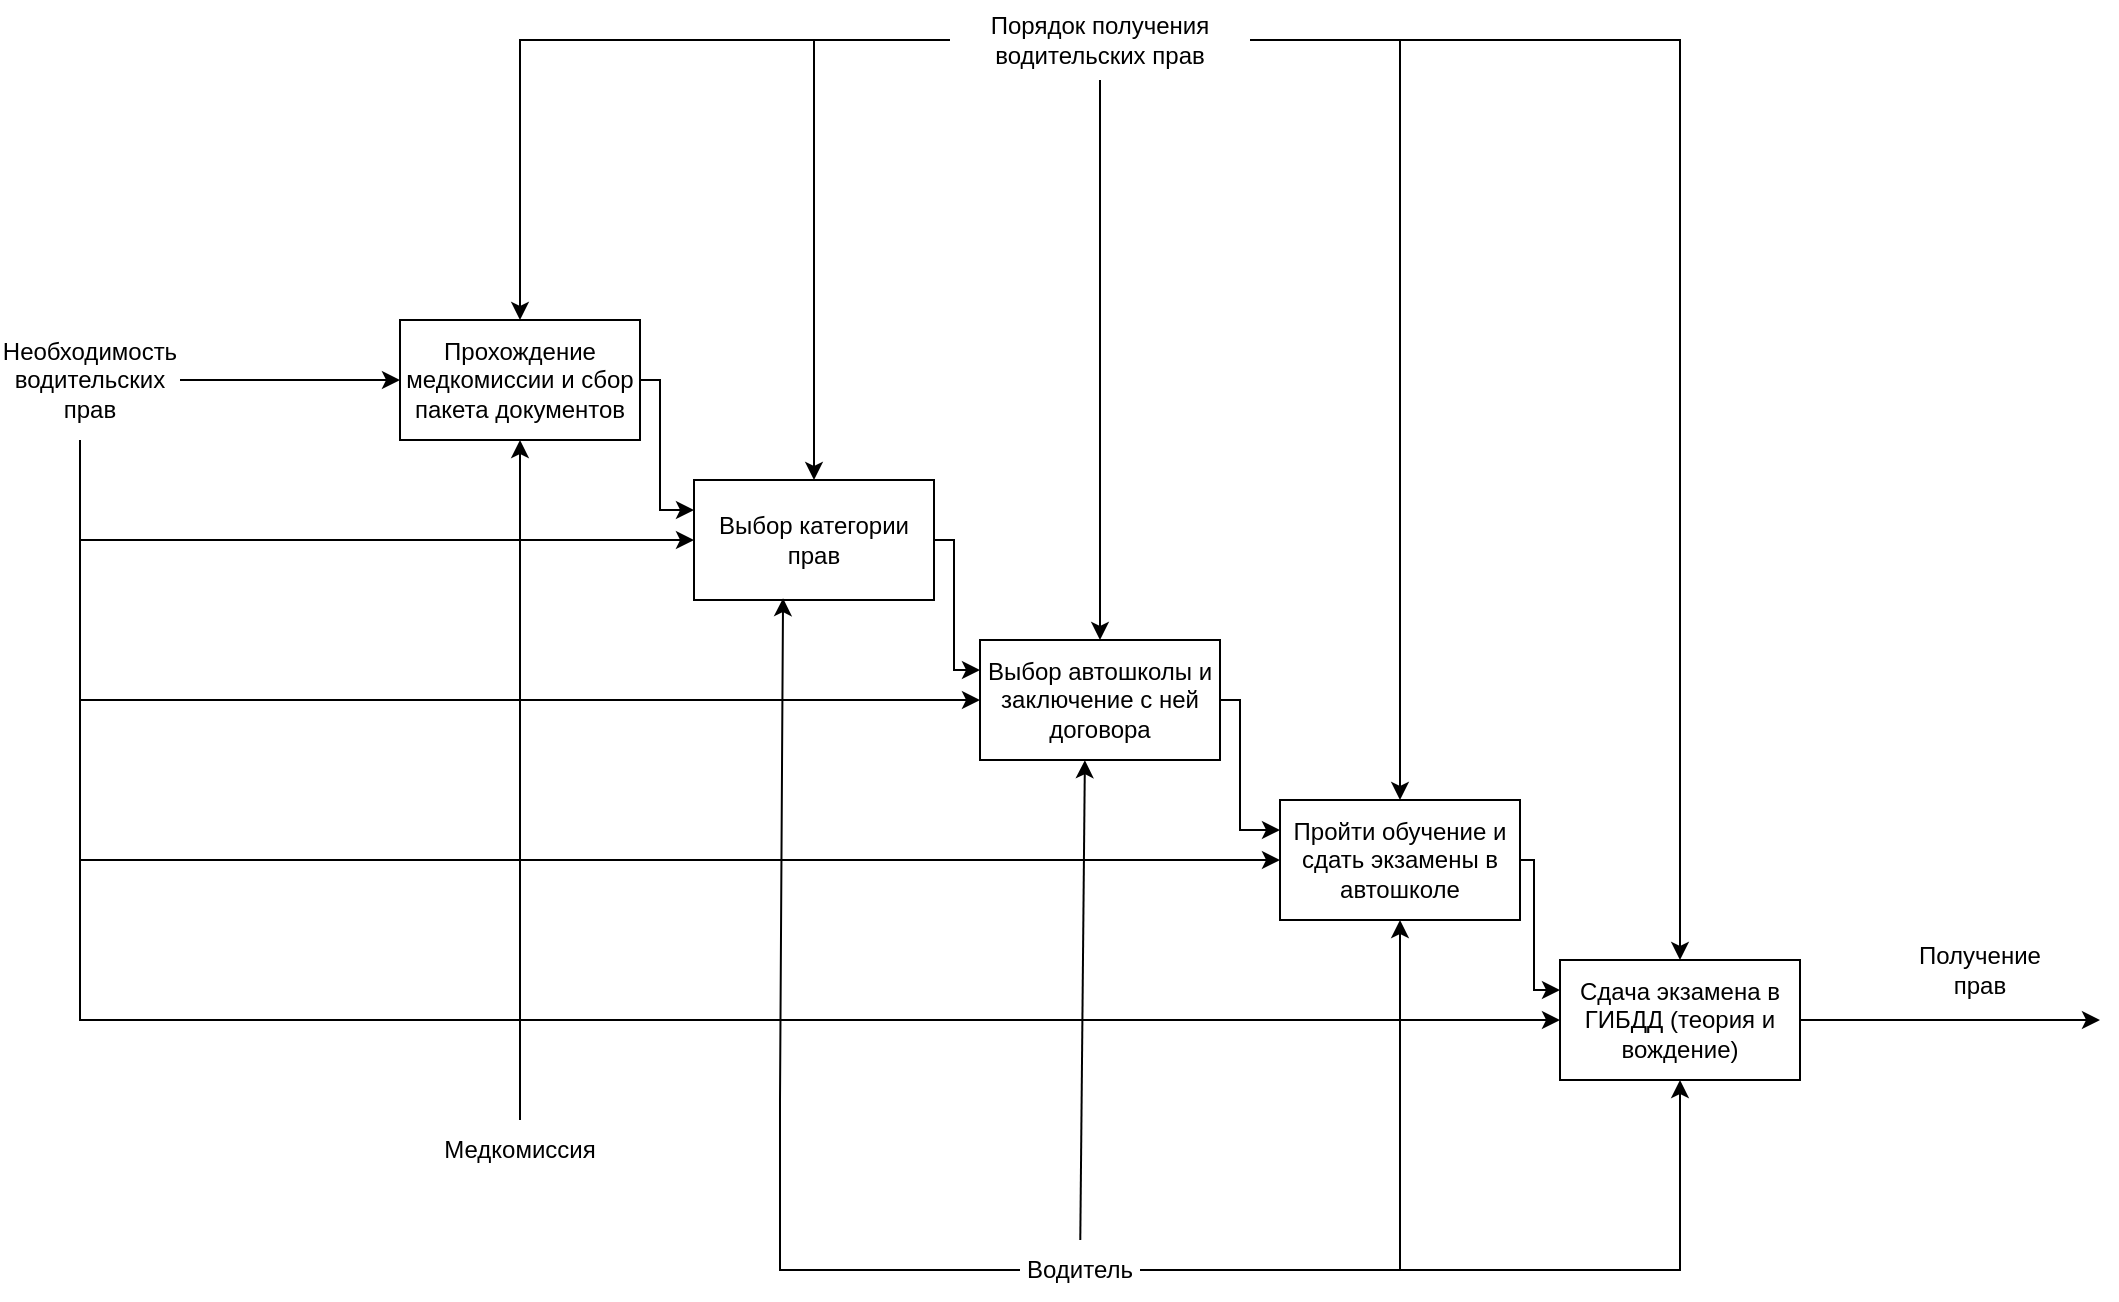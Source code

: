 <mxfile version="20.5.3" type="device"><diagram id="GcqSCWtwey5zq6cWlx4H" name="Страница 1"><mxGraphModel dx="1733" dy="493" grid="1" gridSize="10" guides="1" tooltips="1" connect="1" arrows="1" fold="1" page="1" pageScale="1" pageWidth="827" pageHeight="1169" math="0" shadow="0"><root><mxCell id="0"/><mxCell id="1" parent="0"/><mxCell id="Ii7LsG4xmf395hclMOR5-1" value="Необходимость водительских прав" style="text;html=1;strokeColor=none;fillColor=none;align=center;verticalAlign=middle;whiteSpace=wrap;rounded=0;" vertex="1" parent="1"><mxGeometry x="-460" y="405" width="90" height="50" as="geometry"/></mxCell><mxCell id="Ii7LsG4xmf395hclMOR5-2" value="" style="endArrow=classic;html=1;rounded=0;" edge="1" parent="1" source="Ii7LsG4xmf395hclMOR5-1" target="Ii7LsG4xmf395hclMOR5-5"><mxGeometry width="50" height="50" relative="1" as="geometry"><mxPoint x="140" y="645" as="sourcePoint"/><mxPoint x="-270" y="430" as="targetPoint"/></mxGeometry></mxCell><mxCell id="Ii7LsG4xmf395hclMOR5-3" value="Выбор категории прав" style="rounded=0;whiteSpace=wrap;html=1;" vertex="1" parent="1"><mxGeometry x="-113" y="480" width="120" height="60" as="geometry"/></mxCell><mxCell id="Ii7LsG4xmf395hclMOR5-4" value="Выбор автошколы и заключение с ней договора" style="rounded=0;whiteSpace=wrap;html=1;" vertex="1" parent="1"><mxGeometry x="30" y="560" width="120" height="60" as="geometry"/></mxCell><mxCell id="Ii7LsG4xmf395hclMOR5-5" value="Прохождение медкомиссии и сбор пакета документов" style="rounded=0;whiteSpace=wrap;html=1;" vertex="1" parent="1"><mxGeometry x="-260" y="400" width="120" height="60" as="geometry"/></mxCell><mxCell id="Ii7LsG4xmf395hclMOR5-6" value="Пройти обучение и сдать экзамены в автошколе" style="rounded=0;whiteSpace=wrap;html=1;" vertex="1" parent="1"><mxGeometry x="180" y="640" width="120" height="60" as="geometry"/></mxCell><mxCell id="Ii7LsG4xmf395hclMOR5-7" value="Сдача экзамена в ГИБДД (теория и вождение)&lt;span style=&quot;color: rgba(0, 0, 0, 0); font-family: monospace; font-size: 0px; text-align: start;&quot;&gt;%3CmxGraphModel%3E%3Croot%3E%3CmxCell%20id%3D%220%22%2F%3E%3CmxCell%20id%3D%221%22%20parent%3D%220%22%2F%3E%3CmxCell%20id%3D%222%22%20value%3D%22%22%20style%3D%22rounded%3D0%3BwhiteSpace%3Dwrap%3Bhtml%3D1%3B%22%20vertex%3D%221%22%20parent%3D%221%22%3E%3CmxGeometry%20x%3D%22-550%22%20y%3D%22295%22%20width%3D%22120%22%20height%3D%2260%22%20as%3D%22geometry%22%2F%3E%3C%2FmxCell%3E%3C%2Froot%3E%3C%2FmxGraphModel%3E&lt;/span&gt;" style="rounded=0;whiteSpace=wrap;html=1;" vertex="1" parent="1"><mxGeometry x="320" y="720" width="120" height="60" as="geometry"/></mxCell><mxCell id="Ii7LsG4xmf395hclMOR5-8" value="" style="endArrow=classic;html=1;rounded=0;" edge="1" parent="1" source="Ii7LsG4xmf395hclMOR5-7"><mxGeometry width="50" height="50" relative="1" as="geometry"><mxPoint x="440.0" y="749.58" as="sourcePoint"/><mxPoint x="590" y="750" as="targetPoint"/></mxGeometry></mxCell><mxCell id="Ii7LsG4xmf395hclMOR5-9" value="Получение прав" style="text;html=1;strokeColor=none;fillColor=none;align=center;verticalAlign=middle;whiteSpace=wrap;rounded=0;" vertex="1" parent="1"><mxGeometry x="500" y="710" width="60" height="30" as="geometry"/></mxCell><mxCell id="Ii7LsG4xmf395hclMOR5-10" value="" style="endArrow=none;html=1;rounded=0;startArrow=classic;startFill=1;" edge="1" parent="1" source="Ii7LsG4xmf395hclMOR5-7"><mxGeometry width="50" height="50" relative="1" as="geometry"><mxPoint x="-415" y="760" as="sourcePoint"/><mxPoint x="-420" y="460" as="targetPoint"/><Array as="points"><mxPoint x="-420" y="750"/></Array></mxGeometry></mxCell><mxCell id="Ii7LsG4xmf395hclMOR5-11" value="" style="endArrow=none;html=1;rounded=0;startArrow=classic;startFill=1;" edge="1" parent="1" source="Ii7LsG4xmf395hclMOR5-6"><mxGeometry width="50" height="50" relative="1" as="geometry"><mxPoint x="-120" y="690" as="sourcePoint"/><mxPoint x="-420" y="670" as="targetPoint"/></mxGeometry></mxCell><mxCell id="Ii7LsG4xmf395hclMOR5-12" value="" style="endArrow=none;html=1;rounded=0;startArrow=classic;startFill=1;" edge="1" parent="1" source="Ii7LsG4xmf395hclMOR5-4"><mxGeometry width="50" height="50" relative="1" as="geometry"><mxPoint x="-10" y="590" as="sourcePoint"/><mxPoint x="-420" y="590" as="targetPoint"/></mxGeometry></mxCell><mxCell id="Ii7LsG4xmf395hclMOR5-13" value="" style="endArrow=none;html=1;rounded=0;endFill=0;startArrow=classic;startFill=1;" edge="1" parent="1" source="Ii7LsG4xmf395hclMOR5-3"><mxGeometry width="50" height="50" relative="1" as="geometry"><mxPoint x="-150" y="510" as="sourcePoint"/><mxPoint x="-420" y="510" as="targetPoint"/></mxGeometry></mxCell><mxCell id="Ii7LsG4xmf395hclMOR5-14" value="" style="endArrow=classic;html=1;rounded=0;exitX=1;exitY=0.5;exitDx=0;exitDy=0;entryX=0;entryY=0.25;entryDx=0;entryDy=0;" edge="1" parent="1" source="Ii7LsG4xmf395hclMOR5-5" target="Ii7LsG4xmf395hclMOR5-3"><mxGeometry width="50" height="50" relative="1" as="geometry"><mxPoint x="20" y="640" as="sourcePoint"/><mxPoint x="-60" y="510" as="targetPoint"/><Array as="points"><mxPoint x="-130" y="430"/><mxPoint x="-130" y="495"/></Array></mxGeometry></mxCell><mxCell id="Ii7LsG4xmf395hclMOR5-15" value="" style="endArrow=classic;html=1;rounded=0;exitX=1;exitY=0.5;exitDx=0;exitDy=0;" edge="1" parent="1"><mxGeometry width="50" height="50" relative="1" as="geometry"><mxPoint x="150.0" y="590" as="sourcePoint"/><mxPoint x="180" y="655" as="targetPoint"/><Array as="points"><mxPoint x="160" y="590"/><mxPoint x="160" y="655"/></Array></mxGeometry></mxCell><mxCell id="Ii7LsG4xmf395hclMOR5-16" value="" style="endArrow=classic;html=1;rounded=0;exitX=1;exitY=0.5;exitDx=0;exitDy=0;entryX=0;entryY=0.25;entryDx=0;entryDy=0;" edge="1" parent="1" target="Ii7LsG4xmf395hclMOR5-4"><mxGeometry width="50" height="50" relative="1" as="geometry"><mxPoint x="7" y="510" as="sourcePoint"/><mxPoint x="34" y="575" as="targetPoint"/><Array as="points"><mxPoint x="17" y="510"/><mxPoint x="17" y="575"/></Array></mxGeometry></mxCell><mxCell id="Ii7LsG4xmf395hclMOR5-17" value="" style="endArrow=classic;html=1;rounded=0;entryX=0;entryY=0.25;entryDx=0;entryDy=0;" edge="1" parent="1" source="Ii7LsG4xmf395hclMOR5-6"><mxGeometry width="50" height="50" relative="1" as="geometry"><mxPoint x="297" y="670" as="sourcePoint"/><mxPoint x="320" y="735" as="targetPoint"/><Array as="points"><mxPoint x="307" y="670"/><mxPoint x="307" y="735"/></Array></mxGeometry></mxCell><mxCell id="Ii7LsG4xmf395hclMOR5-18" value="Водитель" style="text;html=1;strokeColor=none;fillColor=none;align=center;verticalAlign=middle;whiteSpace=wrap;rounded=0;" vertex="1" parent="1"><mxGeometry x="50" y="860" width="60" height="30" as="geometry"/></mxCell><mxCell id="Ii7LsG4xmf395hclMOR5-19" value="" style="endArrow=classic;html=1;rounded=0;" edge="1" parent="1" source="Ii7LsG4xmf395hclMOR5-18" target="Ii7LsG4xmf395hclMOR5-7"><mxGeometry width="50" height="50" relative="1" as="geometry"><mxPoint x="140" y="880" as="sourcePoint"/><mxPoint x="190" y="830" as="targetPoint"/><Array as="points"><mxPoint x="380" y="875"/></Array></mxGeometry></mxCell><mxCell id="Ii7LsG4xmf395hclMOR5-20" value="" style="endArrow=classic;html=1;rounded=0;entryX=0.437;entryY=1.002;entryDx=0;entryDy=0;entryPerimeter=0;" edge="1" parent="1" source="Ii7LsG4xmf395hclMOR5-18" target="Ii7LsG4xmf395hclMOR5-4"><mxGeometry width="50" height="50" relative="1" as="geometry"><mxPoint x="70" y="680" as="sourcePoint"/><mxPoint x="120" y="630" as="targetPoint"/></mxGeometry></mxCell><mxCell id="Ii7LsG4xmf395hclMOR5-21" value="" style="endArrow=classic;html=1;rounded=0;entryX=0.371;entryY=0.985;entryDx=0;entryDy=0;entryPerimeter=0;" edge="1" parent="1" source="Ii7LsG4xmf395hclMOR5-18" target="Ii7LsG4xmf395hclMOR5-3"><mxGeometry width="50" height="50" relative="1" as="geometry"><mxPoint x="70" y="680" as="sourcePoint"/><mxPoint x="120" y="630" as="targetPoint"/><Array as="points"><mxPoint x="-70" y="875"/><mxPoint x="-70" y="790"/></Array></mxGeometry></mxCell><mxCell id="Ii7LsG4xmf395hclMOR5-22" value="Медкомиссия" style="text;html=1;strokeColor=none;fillColor=none;align=center;verticalAlign=middle;whiteSpace=wrap;rounded=0;" vertex="1" parent="1"><mxGeometry x="-230" y="800" width="60" height="30" as="geometry"/></mxCell><mxCell id="Ii7LsG4xmf395hclMOR5-23" value="" style="endArrow=classic;html=1;rounded=0;" edge="1" parent="1" source="Ii7LsG4xmf395hclMOR5-22" target="Ii7LsG4xmf395hclMOR5-5"><mxGeometry width="50" height="50" relative="1" as="geometry"><mxPoint x="70" y="680" as="sourcePoint"/><mxPoint x="120" y="630" as="targetPoint"/></mxGeometry></mxCell><mxCell id="Ii7LsG4xmf395hclMOR5-24" value="Порядок получения водительских прав" style="text;html=1;strokeColor=none;fillColor=none;align=center;verticalAlign=middle;whiteSpace=wrap;rounded=0;" vertex="1" parent="1"><mxGeometry x="15" y="240" width="150" height="40" as="geometry"/></mxCell><mxCell id="Ii7LsG4xmf395hclMOR5-25" value="" style="endArrow=classic;html=1;rounded=0;" edge="1" parent="1" source="Ii7LsG4xmf395hclMOR5-24" target="Ii7LsG4xmf395hclMOR5-5"><mxGeometry width="50" height="50" relative="1" as="geometry"><mxPoint x="-50" y="300" as="sourcePoint"/><mxPoint y="250" as="targetPoint"/><Array as="points"><mxPoint x="-200" y="260"/></Array></mxGeometry></mxCell><mxCell id="Ii7LsG4xmf395hclMOR5-26" value="" style="endArrow=classic;html=1;rounded=0;" edge="1" parent="1" target="Ii7LsG4xmf395hclMOR5-3"><mxGeometry width="50" height="50" relative="1" as="geometry"><mxPoint x="-53" y="260" as="sourcePoint"/><mxPoint x="120" y="350" as="targetPoint"/></mxGeometry></mxCell><mxCell id="Ii7LsG4xmf395hclMOR5-27" value="" style="endArrow=classic;html=1;rounded=0;" edge="1" parent="1" source="Ii7LsG4xmf395hclMOR5-24" target="Ii7LsG4xmf395hclMOR5-4"><mxGeometry width="50" height="50" relative="1" as="geometry"><mxPoint x="-20" y="440" as="sourcePoint"/><mxPoint x="30" y="390" as="targetPoint"/></mxGeometry></mxCell><mxCell id="Ii7LsG4xmf395hclMOR5-28" value="" style="endArrow=classic;html=1;rounded=0;" edge="1" parent="1" source="Ii7LsG4xmf395hclMOR5-24" target="Ii7LsG4xmf395hclMOR5-7"><mxGeometry width="50" height="50" relative="1" as="geometry"><mxPoint x="-60" y="410" as="sourcePoint"/><mxPoint x="-10" y="360" as="targetPoint"/><Array as="points"><mxPoint x="380" y="260"/></Array></mxGeometry></mxCell><mxCell id="Ii7LsG4xmf395hclMOR5-29" value="" style="endArrow=classic;html=1;rounded=0;" edge="1" parent="1" target="Ii7LsG4xmf395hclMOR5-6"><mxGeometry width="50" height="50" relative="1" as="geometry"><mxPoint x="240" y="260" as="sourcePoint"/><mxPoint x="250" y="510" as="targetPoint"/></mxGeometry></mxCell><mxCell id="Ii7LsG4xmf395hclMOR5-30" value="" style="endArrow=classic;html=1;rounded=0;" edge="1" parent="1" source="Ii7LsG4xmf395hclMOR5-18" target="Ii7LsG4xmf395hclMOR5-6"><mxGeometry width="50" height="50" relative="1" as="geometry"><mxPoint x="240" y="880" as="sourcePoint"/><mxPoint x="170" y="640" as="targetPoint"/><Array as="points"><mxPoint x="240" y="875"/></Array></mxGeometry></mxCell></root></mxGraphModel></diagram></mxfile>